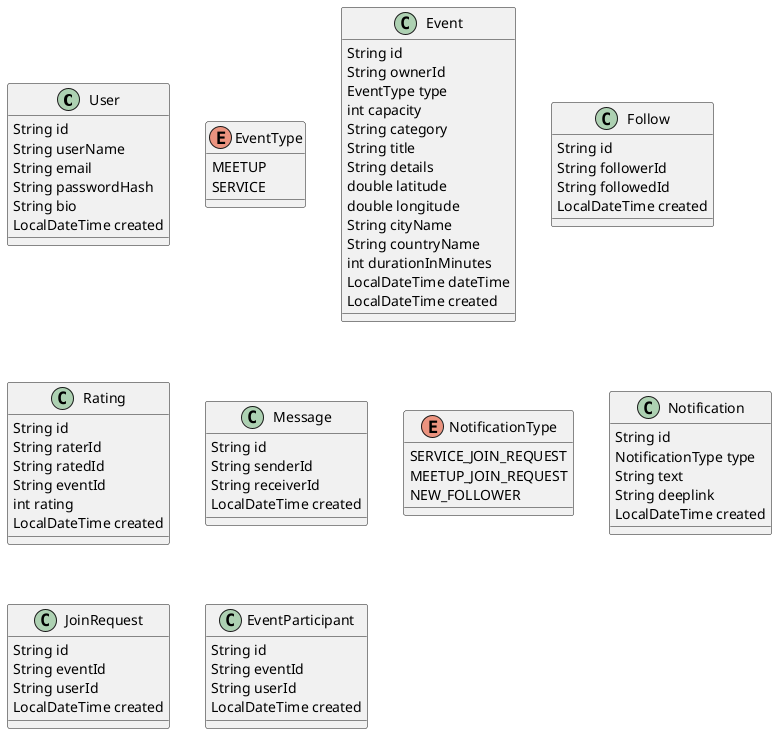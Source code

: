 @startuml Class
class User {
    String id
    String userName
    String email
    String passwordHash
    String bio
    LocalDateTime created
}

enum EventType {
    MEETUP
    SERVICE
}

class Event {
    String id
    String ownerId
    EventType type
    int capacity
    String category
    String title
    String details
    double latitude
    double longitude
    String cityName
    String countryName
    int durationInMinutes
    LocalDateTime dateTime
    LocalDateTime created
}

class Follow {
    String id
    String followerId
    String followedId
    LocalDateTime created
}

class Rating {
    String id
    String raterId
    String ratedId
    String eventId
    int rating
    LocalDateTime created
}

class Message {
    String id
    String senderId
    String receiverId
    LocalDateTime created
}

enum NotificationType {
    SERVICE_JOIN_REQUEST
    MEETUP_JOIN_REQUEST
    NEW_FOLLOWER
}

class Notification {
    String id
    NotificationType type
    String text
    String deeplink
    LocalDateTime created
}

class JoinRequest {
    String id
    String eventId
    String userId
    LocalDateTime created
}

class EventParticipant {
    String id
    String eventId
    String userId
    LocalDateTime created
}

@enduml